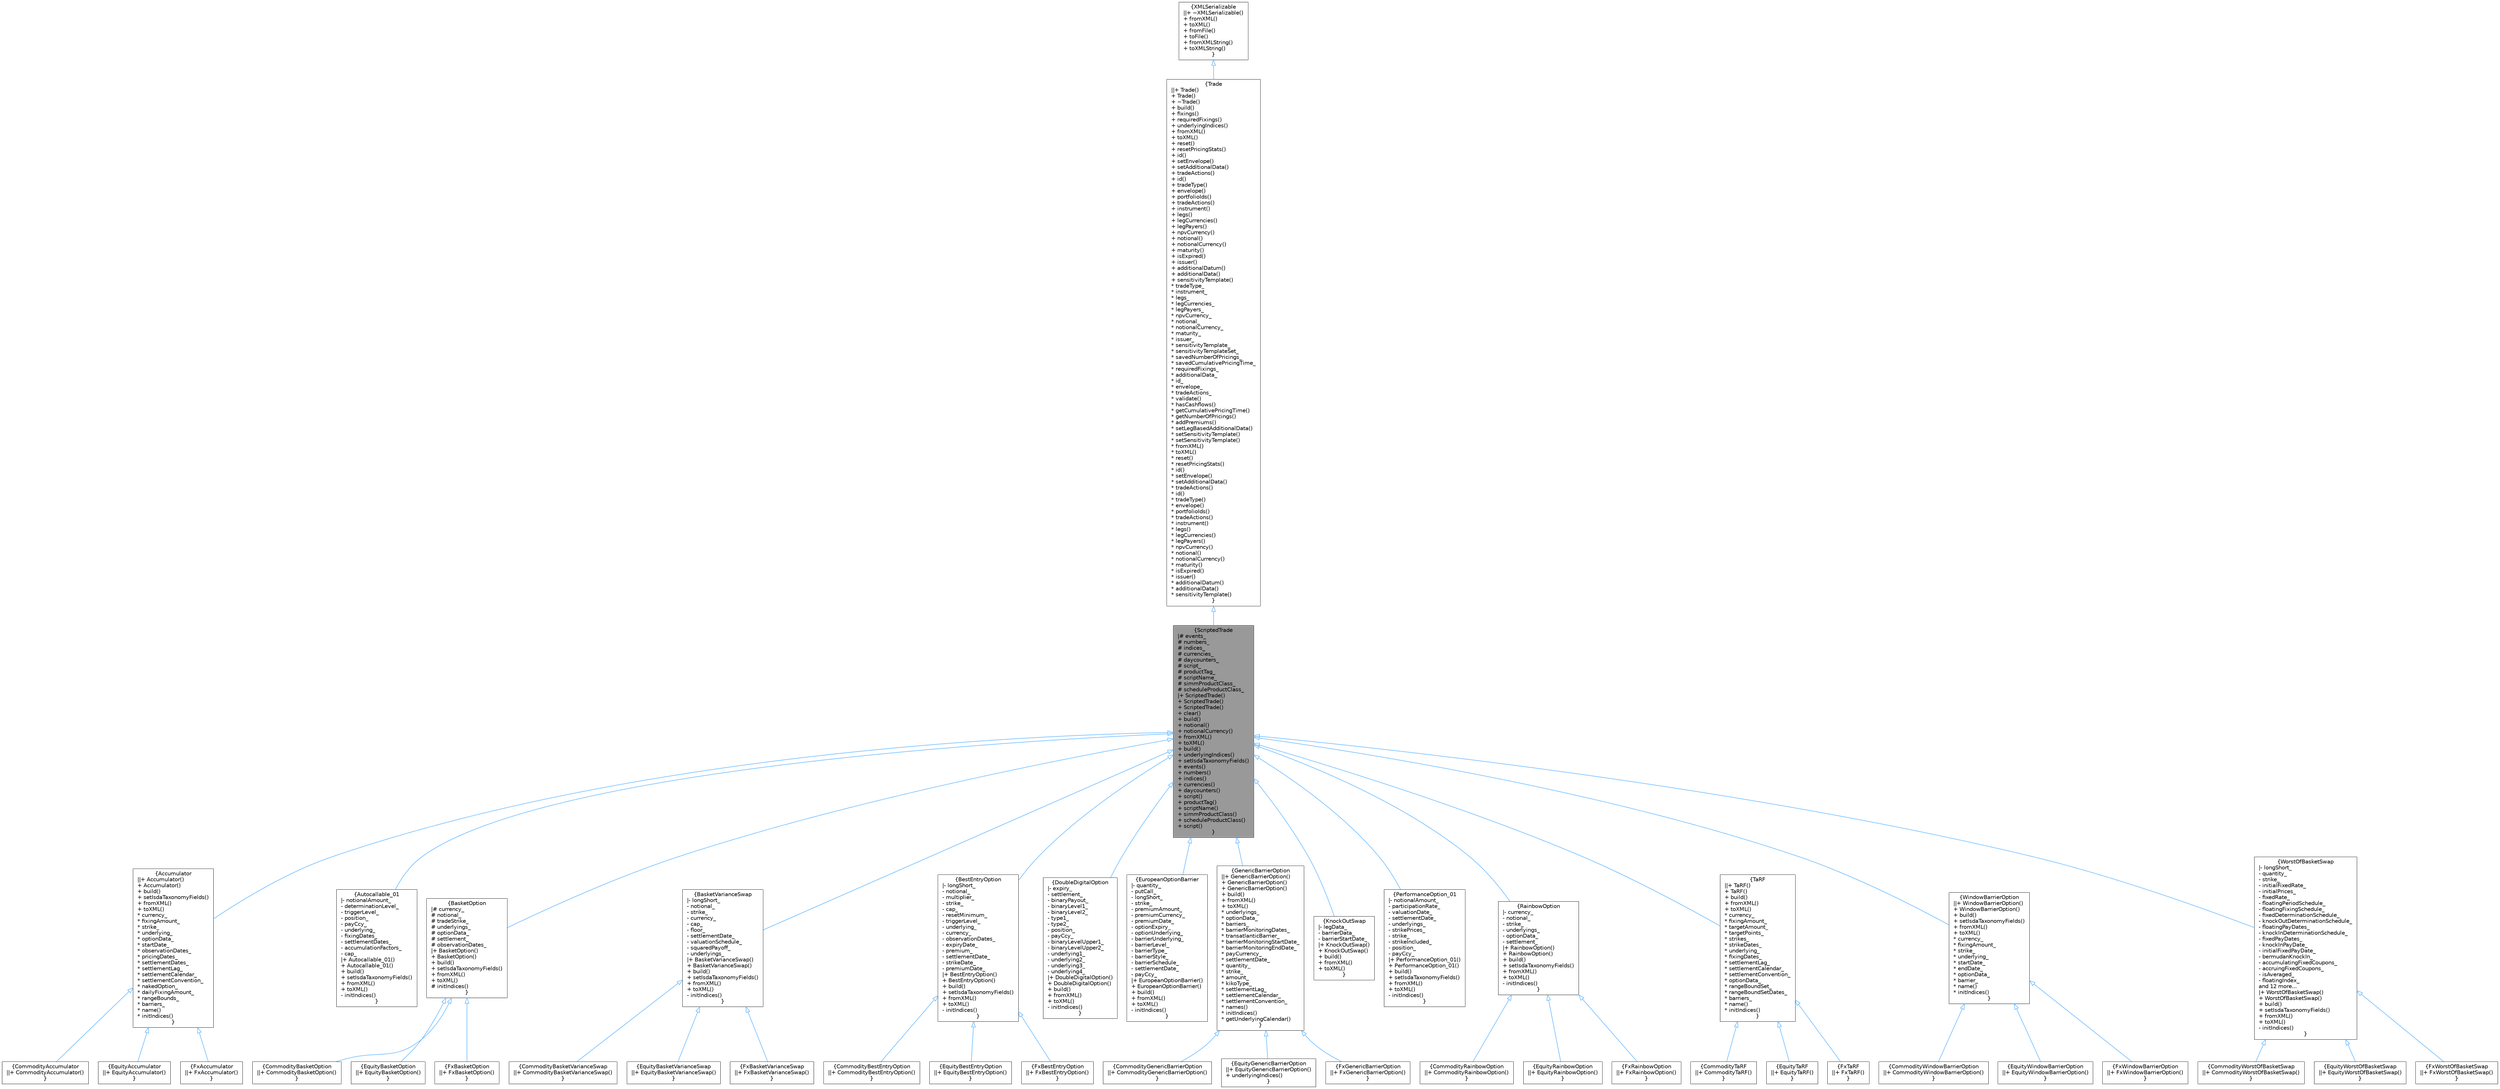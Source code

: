 digraph "ScriptedTrade"
{
 // INTERACTIVE_SVG=YES
 // LATEX_PDF_SIZE
  bgcolor="transparent";
  edge [fontname=Helvetica,fontsize=10,labelfontname=Helvetica,labelfontsize=10];
  node [fontname=Helvetica,fontsize=10,shape=box,height=0.2,width=0.4];
  Node1 [label="{ScriptedTrade\n|# events_\l# numbers_\l# indices_\l# currencies_\l# daycounters_\l# script_\l# productTag_\l# scriptName_\l# simmProductClass_\l# scheduleProductClass_\l|+ ScriptedTrade()\l+ ScriptedTrade()\l+ ScriptedTrade()\l+ clear()\l+ build()\l+ notional()\l+ notionalCurrency()\l+ fromXML()\l+ toXML()\l+ build()\l+ underlyingIndices()\l+ setIsdaTaxonomyFields()\l+ events()\l+ numbers()\l+ indices()\l+ currencies()\l+ daycounters()\l+ script()\l+ productTag()\l+ scriptName()\l+ simmProductClass()\l+ scheduleProductClass()\l+ script()\l}",height=0.2,width=0.4,color="gray40", fillcolor="grey60", style="filled", fontcolor="black",tooltip=" "];
  Node2 -> Node1 [dir="back",color="steelblue1",style="solid",arrowtail="onormal"];
  Node2 [label="{Trade\n||+ Trade()\l+ Trade()\l+ ~Trade()\l+ build()\l+ fixings()\l+ requiredFixings()\l+ underlyingIndices()\l+ fromXML()\l+ toXML()\l+ reset()\l+ resetPricingStats()\l+ id()\l+ setEnvelope()\l+ setAdditionalData()\l+ tradeActions()\l+ id()\l+ tradeType()\l+ envelope()\l+ portfolioIds()\l+ tradeActions()\l+ instrument()\l+ legs()\l+ legCurrencies()\l+ legPayers()\l+ npvCurrency()\l+ notional()\l+ notionalCurrency()\l+ maturity()\l+ isExpired()\l+ issuer()\l+ additionalDatum()\l+ additionalData()\l+ sensitivityTemplate()\l* tradeType_\l* instrument_\l* legs_\l* legCurrencies_\l* legPayers_\l* npvCurrency_\l* notional_\l* notionalCurrency_\l* maturity_\l* issuer_\l* sensitivityTemplate_\l* sensitivityTemplateSet_\l* savedNumberOfPricings_\l* savedCumulativePricingTime_\l* requiredFixings_\l* additionalData_\l* id_\l* envelope_\l* tradeActions_\l* validate()\l* hasCashflows()\l* getCumulativePricingTime()\l* getNumberOfPricings()\l* addPremiums()\l* setLegBasedAdditionalData()\l* setSensitivityTemplate()\l* setSensitivityTemplate()\l* fromXML()\l* toXML()\l* reset()\l* resetPricingStats()\l* id()\l* setEnvelope()\l* setAdditionalData()\l* tradeActions()\l* id()\l* tradeType()\l* envelope()\l* portfolioIds()\l* tradeActions()\l* instrument()\l* legs()\l* legCurrencies()\l* legPayers()\l* npvCurrency()\l* notional()\l* notionalCurrency()\l* maturity()\l* isExpired()\l* issuer()\l* additionalDatum()\l* additionalData()\l* sensitivityTemplate()\l}",height=0.2,width=0.4,color="gray40", fillcolor="white", style="filled",URL="$classore_1_1data_1_1_trade.html",tooltip="Trade base class."];
  Node3 -> Node2 [dir="back",color="steelblue1",style="solid",arrowtail="onormal"];
  Node3 [label="{XMLSerializable\n||+ ~XMLSerializable()\l+ fromXML()\l+ toXML()\l+ fromFile()\l+ toFile()\l+ fromXMLString()\l+ toXMLString()\l}",height=0.2,width=0.4,color="gray40", fillcolor="white", style="filled",URL="$classore_1_1data_1_1_x_m_l_serializable.html",tooltip="Base class for all serializable classes."];
  Node1 -> Node4 [dir="back",color="steelblue1",style="solid",arrowtail="onormal"];
  Node4 [label="{Accumulator\n||+ Accumulator()\l+ Accumulator()\l+ build()\l+ setIsdaTaxonomyFields()\l+ fromXML()\l+ toXML()\l* currency_\l* fixingAmount_\l* strike_\l* underlying_\l* optionData_\l* startDate_\l* observationDates_\l* pricingDates_\l* settlementDates_\l* settlementLag_\l* settlementCalendar_\l* settlementConvention_\l* nakedOption_\l* dailyFixingAmount_\l* rangeBounds_\l* barriers_\l* name()\l* initIndices()\l}",height=0.2,width=0.4,color="gray40", fillcolor="white", style="filled",URL="$classore_1_1data_1_1_accumulator.html",tooltip=" "];
  Node4 -> Node5 [dir="back",color="steelblue1",style="solid",arrowtail="onormal"];
  Node5 [label="{CommodityAccumulator\n||+ CommodityAccumulator()\l}",height=0.2,width=0.4,color="gray40", fillcolor="white", style="filled",URL="$classore_1_1data_1_1_commodity_accumulator.html",tooltip=" "];
  Node4 -> Node6 [dir="back",color="steelblue1",style="solid",arrowtail="onormal"];
  Node6 [label="{EquityAccumulator\n||+ EquityAccumulator()\l}",height=0.2,width=0.4,color="gray40", fillcolor="white", style="filled",URL="$classore_1_1data_1_1_equity_accumulator.html",tooltip=" "];
  Node4 -> Node7 [dir="back",color="steelblue1",style="solid",arrowtail="onormal"];
  Node7 [label="{FxAccumulator\n||+ FxAccumulator()\l}",height=0.2,width=0.4,color="gray40", fillcolor="white", style="filled",URL="$classore_1_1data_1_1_fx_accumulator.html",tooltip=" "];
  Node1 -> Node8 [dir="back",color="steelblue1",style="solid",arrowtail="onormal"];
  Node8 [label="{Autocallable_01\n|- notionalAmount_\l- determinationLevel_\l- triggerLevel_\l- position_\l- payCcy_\l- underlying_\l- fixingDates_\l- settlementDates_\l- accumulationFactors_\l- cap_\l|+ Autocallable_01()\l+ Autocallable_01()\l+ build()\l+ setIsdaTaxonomyFields()\l+ fromXML()\l+ toXML()\l- initIndices()\l}",height=0.2,width=0.4,color="gray40", fillcolor="white", style="filled",URL="$classore_1_1data_1_1_autocallable__01.html",tooltip=" "];
  Node1 -> Node9 [dir="back",color="steelblue1",style="solid",arrowtail="onormal"];
  Node9 [label="{BasketOption\n|# currency_\l# notional_\l# tradeStrike_\l# underlyings_\l# optionData_\l# settlement_\l# observationDates_\l|+ BasketOption()\l+ BasketOption()\l+ build()\l+ setIsdaTaxonomyFields()\l+ fromXML()\l+ toXML()\l# initIndices()\l}",height=0.2,width=0.4,color="gray40", fillcolor="white", style="filled",URL="$classore_1_1data_1_1_basket_option.html",tooltip=" "];
  Node9 -> Node10 [dir="back",color="steelblue1",style="solid",arrowtail="onormal"];
  Node10 [label="{CommodityBasketOption\n||+ CommodityBasketOption()\l}",height=0.2,width=0.4,color="gray40", fillcolor="white", style="filled",URL="$classore_1_1data_1_1_commodity_basket_option.html",tooltip=" "];
  Node9 -> Node11 [dir="back",color="steelblue1",style="solid",arrowtail="onormal"];
  Node11 [label="{EquityBasketOption\n||+ EquityBasketOption()\l}",height=0.2,width=0.4,color="gray40", fillcolor="white", style="filled",URL="$classore_1_1data_1_1_equity_basket_option.html",tooltip=" "];
  Node9 -> Node12 [dir="back",color="steelblue1",style="solid",arrowtail="onormal"];
  Node12 [label="{FxBasketOption\n||+ FxBasketOption()\l}",height=0.2,width=0.4,color="gray40", fillcolor="white", style="filled",URL="$classore_1_1data_1_1_fx_basket_option.html",tooltip=" "];
  Node1 -> Node13 [dir="back",color="steelblue1",style="solid",arrowtail="onormal"];
  Node13 [label="{BasketVarianceSwap\n|- longShort_\l- notional_\l- strike_\l- currency_\l- cap_\l- floor_\l- settlementDate_\l- valuationSchedule_\l- squaredPayoff_\l- underlyings_\l|+ BasketVarianceSwap()\l+ BasketVarianceSwap()\l+ build()\l+ setIsdaTaxonomyFields()\l+ fromXML()\l+ toXML()\l- initIndices()\l}",height=0.2,width=0.4,color="gray40", fillcolor="white", style="filled",URL="$classore_1_1data_1_1_basket_variance_swap.html",tooltip=" "];
  Node13 -> Node14 [dir="back",color="steelblue1",style="solid",arrowtail="onormal"];
  Node14 [label="{CommodityBasketVarianceSwap\n||+ CommodityBasketVarianceSwap()\l}",height=0.2,width=0.4,color="gray40", fillcolor="white", style="filled",URL="$classore_1_1data_1_1_commodity_basket_variance_swap.html",tooltip=" "];
  Node13 -> Node15 [dir="back",color="steelblue1",style="solid",arrowtail="onormal"];
  Node15 [label="{EquityBasketVarianceSwap\n||+ EquityBasketVarianceSwap()\l}",height=0.2,width=0.4,color="gray40", fillcolor="white", style="filled",URL="$classore_1_1data_1_1_equity_basket_variance_swap.html",tooltip=" "];
  Node13 -> Node16 [dir="back",color="steelblue1",style="solid",arrowtail="onormal"];
  Node16 [label="{FxBasketVarianceSwap\n||+ FxBasketVarianceSwap()\l}",height=0.2,width=0.4,color="gray40", fillcolor="white", style="filled",URL="$classore_1_1data_1_1_fx_basket_variance_swap.html",tooltip=" "];
  Node1 -> Node17 [dir="back",color="steelblue1",style="solid",arrowtail="onormal"];
  Node17 [label="{BestEntryOption\n|- longShort_\l- notional_\l- multiplier_\l- strike_\l- cap_\l- resetMinimum_\l- triggerLevel_\l- underlying_\l- currency_\l- observationDates_\l- expiryDate_\l- premium_\l- settlementDate_\l- strikeDate_\l- premiumDate_\l|+ BestEntryOption()\l+ BestEntryOption()\l+ build()\l+ setIsdaTaxonomyFields()\l+ fromXML()\l+ toXML()\l- initIndices()\l}",height=0.2,width=0.4,color="gray40", fillcolor="white", style="filled",URL="$classore_1_1data_1_1_best_entry_option.html",tooltip=" "];
  Node17 -> Node18 [dir="back",color="steelblue1",style="solid",arrowtail="onormal"];
  Node18 [label="{CommodityBestEntryOption\n||+ CommodityBestEntryOption()\l}",height=0.2,width=0.4,color="gray40", fillcolor="white", style="filled",URL="$classore_1_1data_1_1_commodity_best_entry_option.html",tooltip=" "];
  Node17 -> Node19 [dir="back",color="steelblue1",style="solid",arrowtail="onormal"];
  Node19 [label="{EquityBestEntryOption\n||+ EquityBestEntryOption()\l}",height=0.2,width=0.4,color="gray40", fillcolor="white", style="filled",URL="$classore_1_1data_1_1_equity_best_entry_option.html",tooltip=" "];
  Node17 -> Node20 [dir="back",color="steelblue1",style="solid",arrowtail="onormal"];
  Node20 [label="{FxBestEntryOption\n||+ FxBestEntryOption()\l}",height=0.2,width=0.4,color="gray40", fillcolor="white", style="filled",URL="$classore_1_1data_1_1_fx_best_entry_option.html",tooltip=" "];
  Node1 -> Node21 [dir="back",color="steelblue1",style="solid",arrowtail="onormal"];
  Node21 [label="{DoubleDigitalOption\n|- expiry_\l- settlement_\l- binaryPayout_\l- binaryLevel1_\l- binaryLevel2_\l- type1_\l- type2_\l- position_\l- payCcy_\l- binaryLevelUpper1_\l- binaryLevelUpper2_\l- underlying1_\l- underlying2_\l- underlying3_\l- underlying4_\l|+ DoubleDigitalOption()\l+ DoubleDigitalOption()\l+ build()\l+ fromXML()\l+ toXML()\l- initIndices()\l}",height=0.2,width=0.4,color="gray40", fillcolor="white", style="filled",URL="$classore_1_1data_1_1_double_digital_option.html",tooltip=" "];
  Node1 -> Node22 [dir="back",color="steelblue1",style="solid",arrowtail="onormal"];
  Node22 [label="{EuropeanOptionBarrier\n|- quantity_\l- putCall_\l- longShort_\l- strike_\l- premiumAmount_\l- premiumCurrency_\l- premiumDate_\l- optionExpiry_\l- optionUnderlying_\l- barrierUnderlying_\l- barrierLevel_\l- barrierType_\l- barrierStyle_\l- barrierSchedule_\l- settlementDate_\l- payCcy_\l|+ EuropeanOptionBarrier()\l+ EuropeanOptionBarrier()\l+ build()\l+ fromXML()\l+ toXML()\l- initIndices()\l}",height=0.2,width=0.4,color="gray40", fillcolor="white", style="filled",URL="$classore_1_1data_1_1_european_option_barrier.html",tooltip=" "];
  Node1 -> Node23 [dir="back",color="steelblue1",style="solid",arrowtail="onormal"];
  Node23 [label="{GenericBarrierOption\n||+ GenericBarrierOption()\l+ GenericBarrierOption()\l+ GenericBarrierOption()\l+ build()\l+ fromXML()\l+ toXML()\l* underlyings_\l* optionData_\l* barriers_\l* barrierMonitoringDates_\l* transatlanticBarrier_\l* barrierMonitoringStartDate_\l* barrierMonitoringEndDate_\l* payCurrency_\l* settlementDate_\l* quantity_\l* strike_\l* amount_\l* kikoType_\l* settlementLag_\l* settlementCalendar_\l* settlementConvention_\l* names()\l* initIndices()\l* getUnderlyingCalendar()\l}",height=0.2,width=0.4,color="gray40", fillcolor="white", style="filled",URL="$classore_1_1data_1_1_generic_barrier_option.html",tooltip=" "];
  Node23 -> Node24 [dir="back",color="steelblue1",style="solid",arrowtail="onormal"];
  Node24 [label="{CommodityGenericBarrierOption\n||+ CommodityGenericBarrierOption()\l}",height=0.2,width=0.4,color="gray40", fillcolor="white", style="filled",URL="$classore_1_1data_1_1_commodity_generic_barrier_option.html",tooltip=" "];
  Node23 -> Node25 [dir="back",color="steelblue1",style="solid",arrowtail="onormal"];
  Node25 [label="{EquityGenericBarrierOption\n||+ EquityGenericBarrierOption()\l+ underlyingIndices()\l}",height=0.2,width=0.4,color="gray40", fillcolor="white", style="filled",URL="$classore_1_1data_1_1_equity_generic_barrier_option.html",tooltip=" "];
  Node23 -> Node26 [dir="back",color="steelblue1",style="solid",arrowtail="onormal"];
  Node26 [label="{FxGenericBarrierOption\n||+ FxGenericBarrierOption()\l}",height=0.2,width=0.4,color="gray40", fillcolor="white", style="filled",URL="$classore_1_1data_1_1_fx_generic_barrier_option.html",tooltip=" "];
  Node1 -> Node27 [dir="back",color="steelblue1",style="solid",arrowtail="onormal"];
  Node27 [label="{KnockOutSwap\n|- legData_\l- barrierData_\l- barrierStartDate_\l|+ KnockOutSwap()\l+ KnockOutSwap()\l+ build()\l+ fromXML()\l+ toXML()\l}",height=0.2,width=0.4,color="gray40", fillcolor="white", style="filled",URL="$classore_1_1data_1_1_knock_out_swap.html",tooltip=" "];
  Node1 -> Node28 [dir="back",color="steelblue1",style="solid",arrowtail="onormal"];
  Node28 [label="{PerformanceOption_01\n|- notionalAmount_\l- participationRate_\l- valuationDate_\l- settlementDate_\l- underlyings_\l- strikePrices_\l- strike_\l- strikeIncluded_\l- position_\l- payCcy_\l|+ PerformanceOption_01()\l+ PerformanceOption_01()\l+ build()\l+ setIsdaTaxonomyFields()\l+ fromXML()\l+ toXML()\l- initIndices()\l}",height=0.2,width=0.4,color="gray40", fillcolor="white", style="filled",URL="$classore_1_1data_1_1_performance_option__01.html",tooltip=" "];
  Node1 -> Node29 [dir="back",color="steelblue1",style="solid",arrowtail="onormal"];
  Node29 [label="{RainbowOption\n|- currency_\l- notional_\l- strike_\l- underlyings_\l- optionData_\l- settlement_\l|+ RainbowOption()\l+ RainbowOption()\l+ build()\l+ setIsdaTaxonomyFields()\l+ fromXML()\l+ toXML()\l- initIndices()\l}",height=0.2,width=0.4,color="gray40", fillcolor="white", style="filled",URL="$classore_1_1data_1_1_rainbow_option.html",tooltip=" "];
  Node29 -> Node30 [dir="back",color="steelblue1",style="solid",arrowtail="onormal"];
  Node30 [label="{CommodityRainbowOption\n||+ CommodityRainbowOption()\l}",height=0.2,width=0.4,color="gray40", fillcolor="white", style="filled",URL="$classore_1_1data_1_1_commodity_rainbow_option.html",tooltip=" "];
  Node29 -> Node31 [dir="back",color="steelblue1",style="solid",arrowtail="onormal"];
  Node31 [label="{EquityRainbowOption\n||+ EquityRainbowOption()\l}",height=0.2,width=0.4,color="gray40", fillcolor="white", style="filled",URL="$classore_1_1data_1_1_equity_rainbow_option.html",tooltip=" "];
  Node29 -> Node32 [dir="back",color="steelblue1",style="solid",arrowtail="onormal"];
  Node32 [label="{FxRainbowOption\n||+ FxRainbowOption()\l}",height=0.2,width=0.4,color="gray40", fillcolor="white", style="filled",URL="$classore_1_1data_1_1_fx_rainbow_option.html",tooltip=" "];
  Node1 -> Node33 [dir="back",color="steelblue1",style="solid",arrowtail="onormal"];
  Node33 [label="{TaRF\n||+ TaRF()\l+ TaRF()\l+ build()\l+ fromXML()\l+ toXML()\l* currency_\l* fixingAmount_\l* targetAmount_\l* targetPoints_\l* strikes_\l* strikeDates_\l* underlying_\l* fixingDates_\l* settlementLag_\l* settlementCalendar_\l* settlementConvention_\l* optionData_\l* rangeBoundSet_\l* rangeBoundSetDates_\l* barriers_\l* name()\l* initIndices()\l}",height=0.2,width=0.4,color="gray40", fillcolor="white", style="filled",URL="$classore_1_1data_1_1_ta_r_f.html",tooltip=" "];
  Node33 -> Node34 [dir="back",color="steelblue1",style="solid",arrowtail="onormal"];
  Node34 [label="{CommodityTaRF\n||+ CommodityTaRF()\l}",height=0.2,width=0.4,color="gray40", fillcolor="white", style="filled",URL="$classore_1_1data_1_1_commodity_ta_r_f.html",tooltip=" "];
  Node33 -> Node35 [dir="back",color="steelblue1",style="solid",arrowtail="onormal"];
  Node35 [label="{EquityTaRF\n||+ EquityTaRF()\l}",height=0.2,width=0.4,color="gray40", fillcolor="white", style="filled",URL="$classore_1_1data_1_1_equity_ta_r_f.html",tooltip=" "];
  Node33 -> Node36 [dir="back",color="steelblue1",style="solid",arrowtail="onormal"];
  Node36 [label="{FxTaRF\n||+ FxTaRF()\l}",height=0.2,width=0.4,color="gray40", fillcolor="white", style="filled",URL="$classore_1_1data_1_1_fx_ta_r_f.html",tooltip=" "];
  Node1 -> Node37 [dir="back",color="steelblue1",style="solid",arrowtail="onormal"];
  Node37 [label="{WindowBarrierOption\n||+ WindowBarrierOption()\l+ WindowBarrierOption()\l+ build()\l+ setIsdaTaxonomyFields()\l+ fromXML()\l+ toXML()\l* currency_\l* fixingAmount_\l* strike_\l* underlying_\l* startDate_\l* endDate_\l* optionData_\l* barrier_\l* name()\l* initIndices()\l}",height=0.2,width=0.4,color="gray40", fillcolor="white", style="filled",URL="$classore_1_1data_1_1_window_barrier_option.html",tooltip=" "];
  Node37 -> Node38 [dir="back",color="steelblue1",style="solid",arrowtail="onormal"];
  Node38 [label="{CommodityWindowBarrierOption\n||+ CommodityWindowBarrierOption()\l}",height=0.2,width=0.4,color="gray40", fillcolor="white", style="filled",URL="$classore_1_1data_1_1_commodity_window_barrier_option.html",tooltip=" "];
  Node37 -> Node39 [dir="back",color="steelblue1",style="solid",arrowtail="onormal"];
  Node39 [label="{EquityWindowBarrierOption\n||+ EquityWindowBarrierOption()\l}",height=0.2,width=0.4,color="gray40", fillcolor="white", style="filled",URL="$classore_1_1data_1_1_equity_window_barrier_option.html",tooltip=" "];
  Node37 -> Node40 [dir="back",color="steelblue1",style="solid",arrowtail="onormal"];
  Node40 [label="{FxWindowBarrierOption\n||+ FxWindowBarrierOption()\l}",height=0.2,width=0.4,color="gray40", fillcolor="white", style="filled",URL="$classore_1_1data_1_1_fx_window_barrier_option.html",tooltip=" "];
  Node1 -> Node41 [dir="back",color="steelblue1",style="solid",arrowtail="onormal"];
  Node41 [label="{WorstOfBasketSwap\n|- longShort_\l- quantity_\l- strike_\l- initialFixedRate_\l- initialPrices_\l- fixedRate_\l- floatingPeriodSchedule_\l- floatingFixingSchedule_\l- fixedDeterminationSchedule_\l- knockOutDeterminationSchedule_\l- floatingPayDates_\l- knockInDeterminationSchedule_\l- fixedPayDates_\l- knockInPayDate_\l- initialFixedPayDate_\l- bermudanKnockIn_\l- accumulatingFixedCoupons_\l- accruingFixedCoupons_\l- isAveraged_\l- floatingIndex_\land 12 more...\l|+ WorstOfBasketSwap()\l+ WorstOfBasketSwap()\l+ build()\l+ setIsdaTaxonomyFields()\l+ fromXML()\l+ toXML()\l- initIndices()\l}",height=0.2,width=0.4,color="gray40", fillcolor="white", style="filled",URL="$classore_1_1data_1_1_worst_of_basket_swap.html",tooltip=" "];
  Node41 -> Node42 [dir="back",color="steelblue1",style="solid",arrowtail="onormal"];
  Node42 [label="{CommodityWorstOfBasketSwap\n||+ CommodityWorstOfBasketSwap()\l}",height=0.2,width=0.4,color="gray40", fillcolor="white", style="filled",URL="$classore_1_1data_1_1_commodity_worst_of_basket_swap.html",tooltip=" "];
  Node41 -> Node43 [dir="back",color="steelblue1",style="solid",arrowtail="onormal"];
  Node43 [label="{EquityWorstOfBasketSwap\n||+ EquityWorstOfBasketSwap()\l}",height=0.2,width=0.4,color="gray40", fillcolor="white", style="filled",URL="$classore_1_1data_1_1_equity_worst_of_basket_swap.html",tooltip=" "];
  Node41 -> Node44 [dir="back",color="steelblue1",style="solid",arrowtail="onormal"];
  Node44 [label="{FxWorstOfBasketSwap\n||+ FxWorstOfBasketSwap()\l}",height=0.2,width=0.4,color="gray40", fillcolor="white", style="filled",URL="$classore_1_1data_1_1_fx_worst_of_basket_swap.html",tooltip=" "];
}
